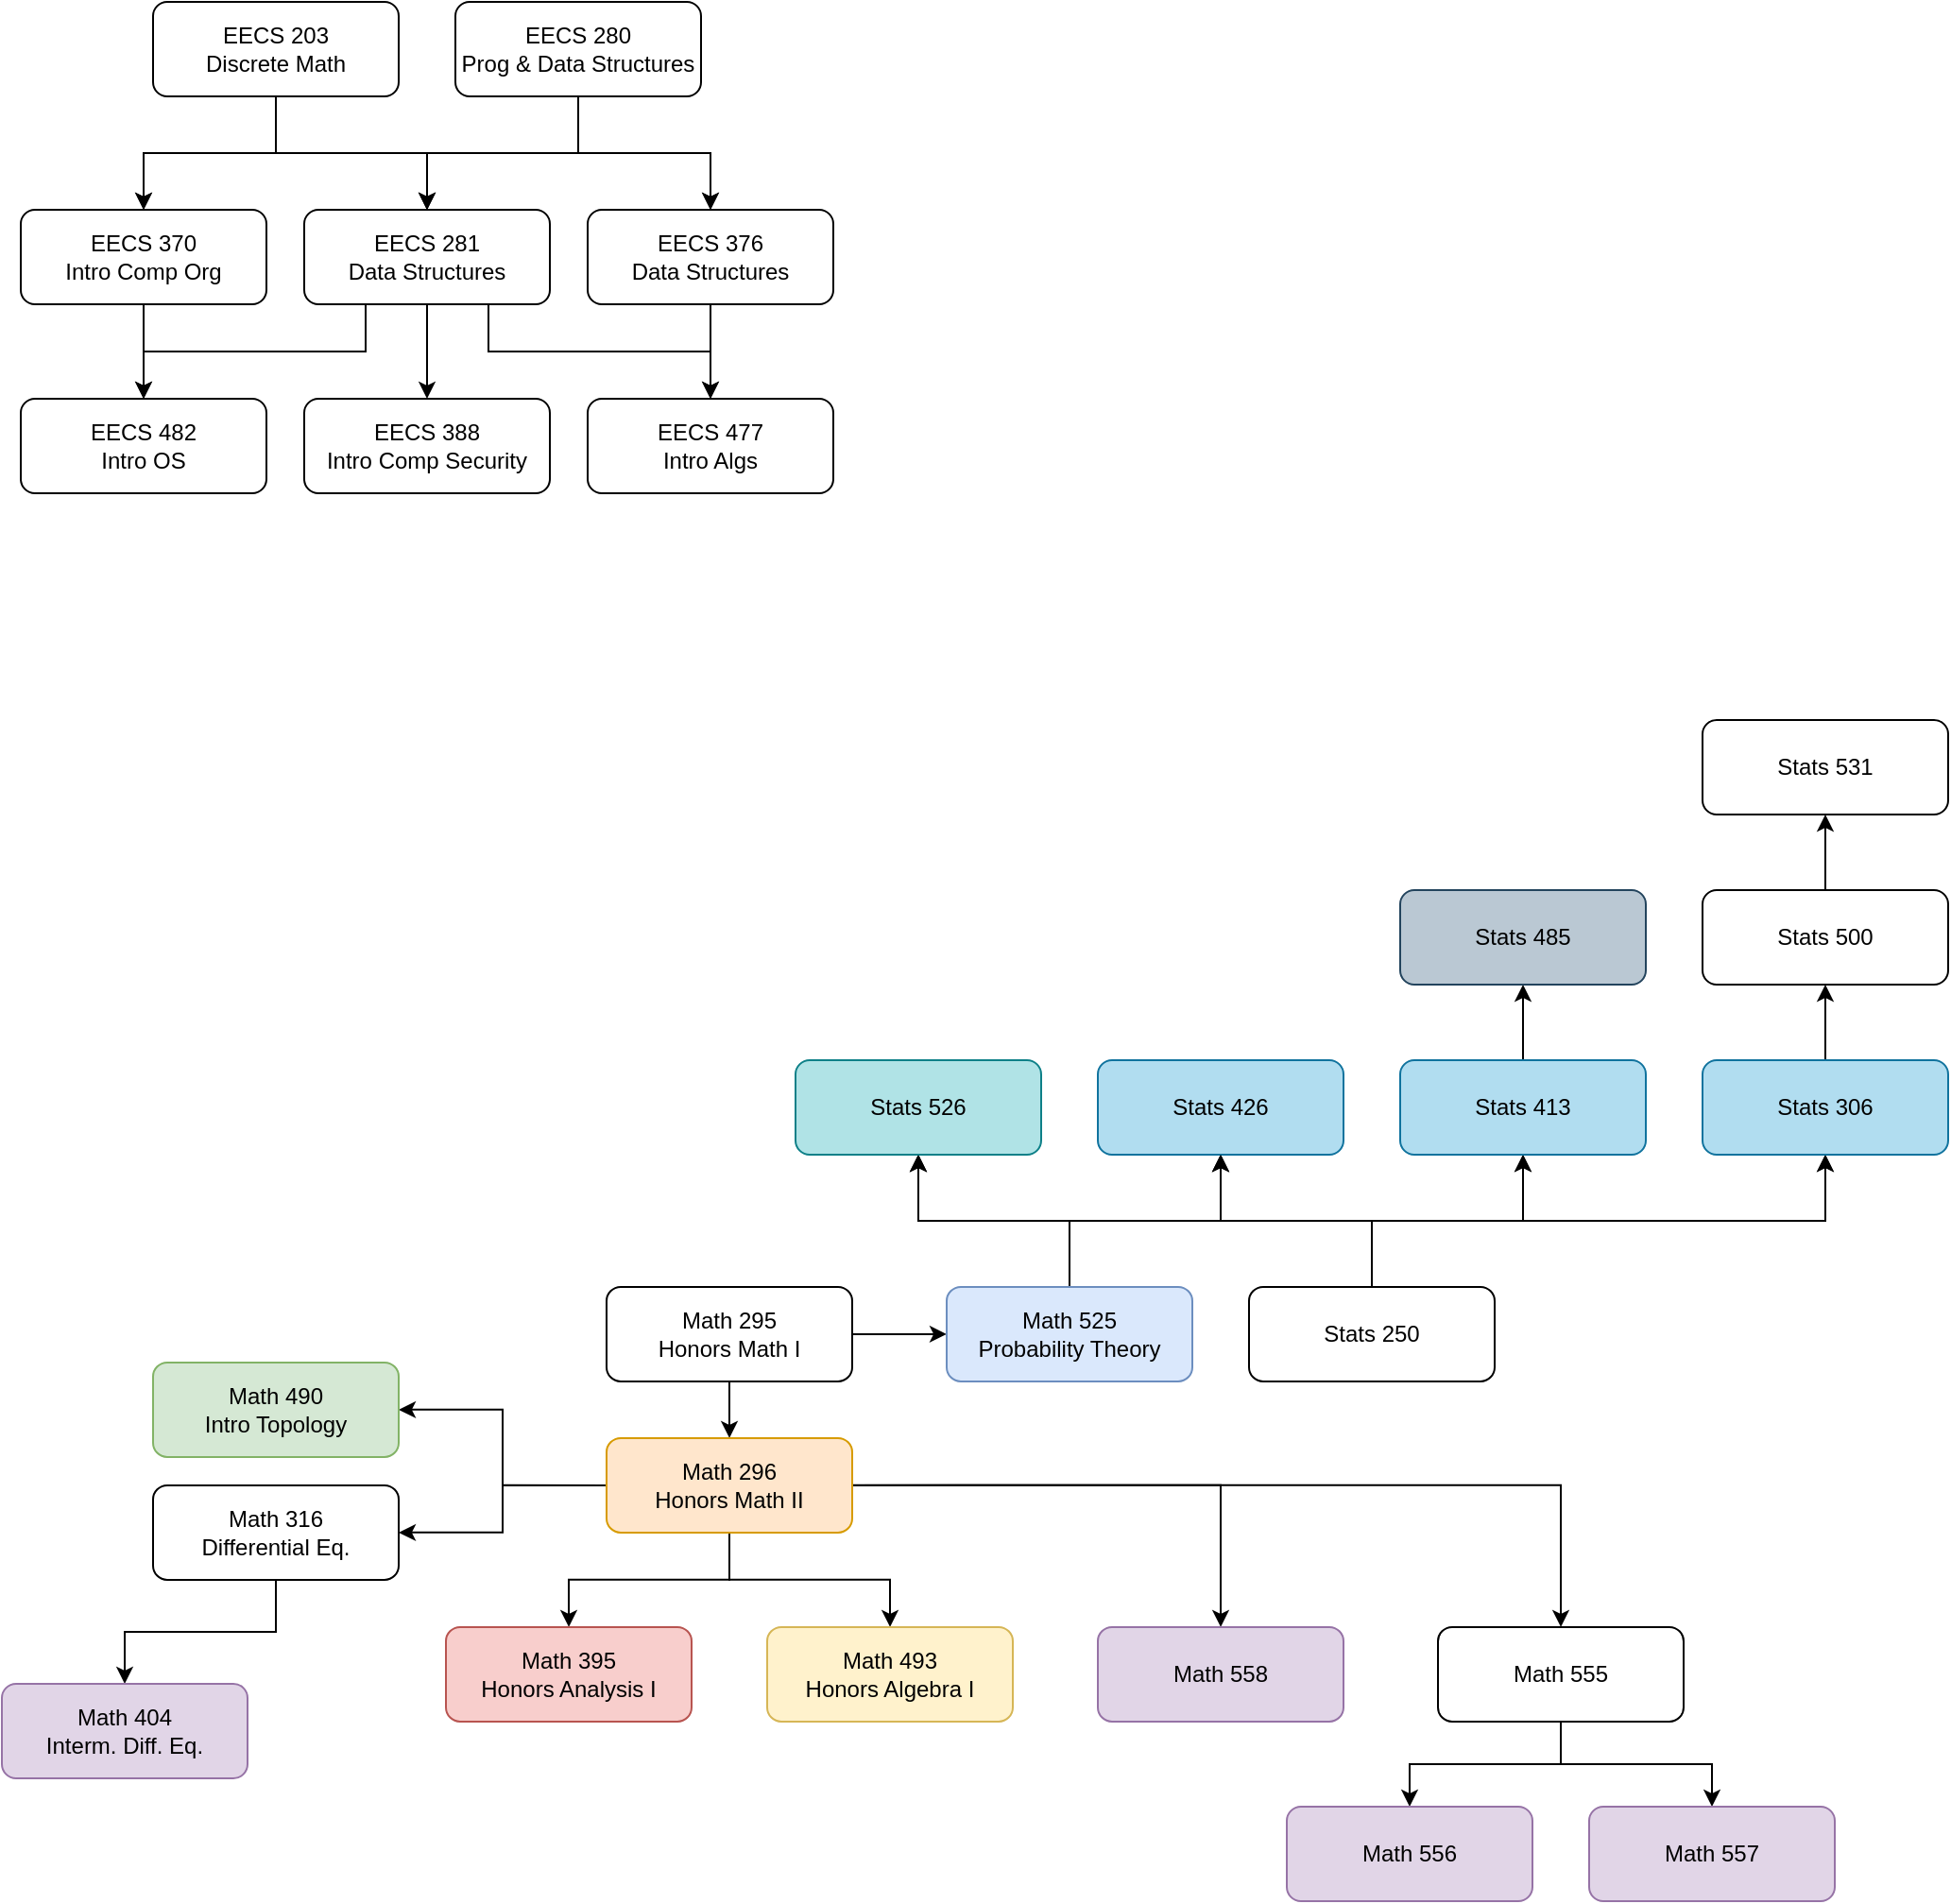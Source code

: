 <mxfile version="17.4.4" type="device"><diagram id="GoPdTXF0DmKgI1ejy2Yz" name="Page-1"><mxGraphModel dx="1293" dy="769" grid="1" gridSize="10" guides="1" tooltips="1" connect="1" arrows="1" fold="1" page="1" pageScale="1" pageWidth="1200" pageHeight="1600" math="0" shadow="0"><root><mxCell id="0"/><mxCell id="1" parent="0"/><mxCell id="5o8fWHNzmiKxbo_ArwBr-17" style="edgeStyle=orthogonalEdgeStyle;rounded=0;orthogonalLoop=1;jettySize=auto;html=1;entryX=0.5;entryY=0;entryDx=0;entryDy=0;" edge="1" parent="1" source="5o8fWHNzmiKxbo_ArwBr-1" target="5o8fWHNzmiKxbo_ArwBr-7"><mxGeometry relative="1" as="geometry"><mxPoint x="425" y="390" as="targetPoint"/></mxGeometry></mxCell><mxCell id="5o8fWHNzmiKxbo_ArwBr-18" style="edgeStyle=orthogonalEdgeStyle;rounded=0;orthogonalLoop=1;jettySize=auto;html=1;entryX=0.5;entryY=0;entryDx=0;entryDy=0;" edge="1" parent="1" source="5o8fWHNzmiKxbo_ArwBr-1" target="5o8fWHNzmiKxbo_ArwBr-9"><mxGeometry relative="1" as="geometry"/></mxCell><mxCell id="5o8fWHNzmiKxbo_ArwBr-28" style="edgeStyle=orthogonalEdgeStyle;rounded=0;orthogonalLoop=1;jettySize=auto;html=1;" edge="1" parent="1" source="5o8fWHNzmiKxbo_ArwBr-1" target="5o8fWHNzmiKxbo_ArwBr-8"><mxGeometry relative="1" as="geometry"><Array as="points"><mxPoint x="375" y="380"/><mxPoint x="145" y="380"/></Array></mxGeometry></mxCell><mxCell id="5o8fWHNzmiKxbo_ArwBr-1" value="EECS 280&lt;br&gt;Prog &amp;amp; Data Structures" style="rounded=1;whiteSpace=wrap;html=1;" vertex="1" parent="1"><mxGeometry x="310" y="300" width="130" height="50" as="geometry"/></mxCell><mxCell id="5o8fWHNzmiKxbo_ArwBr-19" style="edgeStyle=orthogonalEdgeStyle;rounded=0;orthogonalLoop=1;jettySize=auto;html=1;entryX=0.5;entryY=0;entryDx=0;entryDy=0;" edge="1" parent="1" source="5o8fWHNzmiKxbo_ArwBr-4" target="5o8fWHNzmiKxbo_ArwBr-7"><mxGeometry relative="1" as="geometry"/></mxCell><mxCell id="5o8fWHNzmiKxbo_ArwBr-20" style="edgeStyle=orthogonalEdgeStyle;rounded=0;orthogonalLoop=1;jettySize=auto;html=1;entryX=0.5;entryY=0;entryDx=0;entryDy=0;" edge="1" parent="1" source="5o8fWHNzmiKxbo_ArwBr-4" target="5o8fWHNzmiKxbo_ArwBr-8"><mxGeometry relative="1" as="geometry"/></mxCell><mxCell id="5o8fWHNzmiKxbo_ArwBr-26" style="edgeStyle=orthogonalEdgeStyle;rounded=0;orthogonalLoop=1;jettySize=auto;html=1;entryX=0.5;entryY=0;entryDx=0;entryDy=0;" edge="1" parent="1" source="5o8fWHNzmiKxbo_ArwBr-4" target="5o8fWHNzmiKxbo_ArwBr-7"><mxGeometry relative="1" as="geometry"/></mxCell><mxCell id="5o8fWHNzmiKxbo_ArwBr-27" style="edgeStyle=orthogonalEdgeStyle;rounded=0;orthogonalLoop=1;jettySize=auto;html=1;entryX=0.5;entryY=0;entryDx=0;entryDy=0;" edge="1" parent="1" source="5o8fWHNzmiKxbo_ArwBr-4" target="5o8fWHNzmiKxbo_ArwBr-9"><mxGeometry relative="1" as="geometry"><Array as="points"><mxPoint x="215" y="380"/><mxPoint x="445" y="380"/></Array></mxGeometry></mxCell><mxCell id="5o8fWHNzmiKxbo_ArwBr-4" value="EECS 203&lt;br&gt;Discrete Math" style="rounded=1;whiteSpace=wrap;html=1;" vertex="1" parent="1"><mxGeometry x="150" y="300" width="130" height="50" as="geometry"/></mxCell><mxCell id="5o8fWHNzmiKxbo_ArwBr-80" style="edgeStyle=orthogonalEdgeStyle;rounded=0;orthogonalLoop=1;jettySize=auto;html=1;entryX=0.5;entryY=0;entryDx=0;entryDy=0;" edge="1" parent="1" source="5o8fWHNzmiKxbo_ArwBr-7" target="5o8fWHNzmiKxbo_ArwBr-79"><mxGeometry relative="1" as="geometry"/></mxCell><mxCell id="5o8fWHNzmiKxbo_ArwBr-81" style="edgeStyle=orthogonalEdgeStyle;rounded=0;orthogonalLoop=1;jettySize=auto;html=1;exitX=0.25;exitY=1;exitDx=0;exitDy=0;entryX=0.5;entryY=0;entryDx=0;entryDy=0;" edge="1" parent="1" source="5o8fWHNzmiKxbo_ArwBr-7" target="5o8fWHNzmiKxbo_ArwBr-75"><mxGeometry relative="1" as="geometry"/></mxCell><mxCell id="5o8fWHNzmiKxbo_ArwBr-82" style="edgeStyle=orthogonalEdgeStyle;rounded=0;orthogonalLoop=1;jettySize=auto;html=1;exitX=0.75;exitY=1;exitDx=0;exitDy=0;entryX=0.5;entryY=0;entryDx=0;entryDy=0;" edge="1" parent="1" source="5o8fWHNzmiKxbo_ArwBr-7" target="5o8fWHNzmiKxbo_ArwBr-73"><mxGeometry relative="1" as="geometry"/></mxCell><mxCell id="5o8fWHNzmiKxbo_ArwBr-7" value="EECS 281&lt;br&gt;Data Structures" style="rounded=1;whiteSpace=wrap;html=1;" vertex="1" parent="1"><mxGeometry x="230" y="410" width="130" height="50" as="geometry"/></mxCell><mxCell id="5o8fWHNzmiKxbo_ArwBr-76" style="edgeStyle=orthogonalEdgeStyle;rounded=0;orthogonalLoop=1;jettySize=auto;html=1;exitX=0.5;exitY=1;exitDx=0;exitDy=0;entryX=0.5;entryY=0;entryDx=0;entryDy=0;" edge="1" parent="1" source="5o8fWHNzmiKxbo_ArwBr-8" target="5o8fWHNzmiKxbo_ArwBr-75"><mxGeometry relative="1" as="geometry"/></mxCell><mxCell id="5o8fWHNzmiKxbo_ArwBr-8" value="EECS 370&lt;br&gt;Intro Comp Org" style="rounded=1;whiteSpace=wrap;html=1;" vertex="1" parent="1"><mxGeometry x="80" y="410" width="130" height="50" as="geometry"/></mxCell><mxCell id="5o8fWHNzmiKxbo_ArwBr-74" style="edgeStyle=orthogonalEdgeStyle;rounded=0;orthogonalLoop=1;jettySize=auto;html=1;exitX=0.5;exitY=1;exitDx=0;exitDy=0;" edge="1" parent="1" source="5o8fWHNzmiKxbo_ArwBr-9" target="5o8fWHNzmiKxbo_ArwBr-73"><mxGeometry relative="1" as="geometry"/></mxCell><mxCell id="5o8fWHNzmiKxbo_ArwBr-9" value="EECS 376&lt;br&gt;Data Structures" style="rounded=1;whiteSpace=wrap;html=1;" vertex="1" parent="1"><mxGeometry x="380" y="410" width="130" height="50" as="geometry"/></mxCell><mxCell id="5o8fWHNzmiKxbo_ArwBr-24" style="edgeStyle=orthogonalEdgeStyle;rounded=0;orthogonalLoop=1;jettySize=auto;html=1;exitX=0.5;exitY=1;exitDx=0;exitDy=0;entryX=0.5;entryY=0;entryDx=0;entryDy=0;" edge="1" parent="1" source="5o8fWHNzmiKxbo_ArwBr-21" target="5o8fWHNzmiKxbo_ArwBr-22"><mxGeometry relative="1" as="geometry"/></mxCell><mxCell id="5o8fWHNzmiKxbo_ArwBr-30" style="edgeStyle=orthogonalEdgeStyle;rounded=0;orthogonalLoop=1;jettySize=auto;html=1;" edge="1" parent="1" source="5o8fWHNzmiKxbo_ArwBr-21" target="5o8fWHNzmiKxbo_ArwBr-29"><mxGeometry relative="1" as="geometry"/></mxCell><mxCell id="5o8fWHNzmiKxbo_ArwBr-21" value="Math 295&lt;br&gt;Honors Math I" style="rounded=1;whiteSpace=wrap;html=1;" vertex="1" parent="1"><mxGeometry x="390" y="979.94" width="130" height="50" as="geometry"/></mxCell><mxCell id="5o8fWHNzmiKxbo_ArwBr-25" value="" style="edgeStyle=orthogonalEdgeStyle;rounded=0;orthogonalLoop=1;jettySize=auto;html=1;" edge="1" parent="1" source="5o8fWHNzmiKxbo_ArwBr-22" target="5o8fWHNzmiKxbo_ArwBr-23"><mxGeometry relative="1" as="geometry"/></mxCell><mxCell id="5o8fWHNzmiKxbo_ArwBr-32" style="edgeStyle=orthogonalEdgeStyle;rounded=0;orthogonalLoop=1;jettySize=auto;html=1;exitX=0;exitY=0.5;exitDx=0;exitDy=0;entryX=1;entryY=0.5;entryDx=0;entryDy=0;" edge="1" parent="1" source="5o8fWHNzmiKxbo_ArwBr-22" target="5o8fWHNzmiKxbo_ArwBr-31"><mxGeometry relative="1" as="geometry"/></mxCell><mxCell id="5o8fWHNzmiKxbo_ArwBr-36" style="edgeStyle=orthogonalEdgeStyle;rounded=0;orthogonalLoop=1;jettySize=auto;html=1;exitX=0;exitY=0.5;exitDx=0;exitDy=0;entryX=1;entryY=0.5;entryDx=0;entryDy=0;" edge="1" parent="1" source="5o8fWHNzmiKxbo_ArwBr-22" target="5o8fWHNzmiKxbo_ArwBr-33"><mxGeometry relative="1" as="geometry"/></mxCell><mxCell id="5o8fWHNzmiKxbo_ArwBr-39" style="edgeStyle=orthogonalEdgeStyle;rounded=0;orthogonalLoop=1;jettySize=auto;html=1;exitX=0.5;exitY=1;exitDx=0;exitDy=0;" edge="1" parent="1" source="5o8fWHNzmiKxbo_ArwBr-22" target="5o8fWHNzmiKxbo_ArwBr-37"><mxGeometry relative="1" as="geometry"/></mxCell><mxCell id="5o8fWHNzmiKxbo_ArwBr-66" style="edgeStyle=orthogonalEdgeStyle;rounded=0;orthogonalLoop=1;jettySize=auto;html=1;exitX=1;exitY=0.5;exitDx=0;exitDy=0;" edge="1" parent="1" source="5o8fWHNzmiKxbo_ArwBr-22" target="5o8fWHNzmiKxbo_ArwBr-65"><mxGeometry relative="1" as="geometry"/></mxCell><mxCell id="5o8fWHNzmiKxbo_ArwBr-68" style="edgeStyle=orthogonalEdgeStyle;rounded=0;orthogonalLoop=1;jettySize=auto;html=1;entryX=0.5;entryY=0;entryDx=0;entryDy=0;" edge="1" parent="1" source="5o8fWHNzmiKxbo_ArwBr-22" target="5o8fWHNzmiKxbo_ArwBr-67"><mxGeometry relative="1" as="geometry"/></mxCell><mxCell id="5o8fWHNzmiKxbo_ArwBr-22" value="Math 296&lt;br&gt;Honors Math II" style="rounded=1;whiteSpace=wrap;html=1;fillColor=#ffe6cc;strokeColor=#d79b00;" vertex="1" parent="1"><mxGeometry x="390" y="1059.94" width="130" height="50" as="geometry"/></mxCell><mxCell id="5o8fWHNzmiKxbo_ArwBr-23" value="Math 395&lt;br&gt;Honors Analysis I" style="rounded=1;whiteSpace=wrap;html=1;fillColor=#f8cecc;strokeColor=#b85450;" vertex="1" parent="1"><mxGeometry x="305" y="1159.94" width="130" height="50" as="geometry"/></mxCell><mxCell id="5o8fWHNzmiKxbo_ArwBr-41" style="edgeStyle=orthogonalEdgeStyle;rounded=0;orthogonalLoop=1;jettySize=auto;html=1;exitX=0.5;exitY=0;exitDx=0;exitDy=0;entryX=0.5;entryY=1;entryDx=0;entryDy=0;" edge="1" parent="1" source="5o8fWHNzmiKxbo_ArwBr-29" target="5o8fWHNzmiKxbo_ArwBr-40"><mxGeometry relative="1" as="geometry"/></mxCell><mxCell id="5o8fWHNzmiKxbo_ArwBr-44" style="edgeStyle=orthogonalEdgeStyle;rounded=0;orthogonalLoop=1;jettySize=auto;html=1;exitX=0.5;exitY=0;exitDx=0;exitDy=0;entryX=0.5;entryY=1;entryDx=0;entryDy=0;" edge="1" parent="1" source="5o8fWHNzmiKxbo_ArwBr-29" target="5o8fWHNzmiKxbo_ArwBr-43"><mxGeometry relative="1" as="geometry"/></mxCell><mxCell id="5o8fWHNzmiKxbo_ArwBr-60" style="edgeStyle=orthogonalEdgeStyle;rounded=0;orthogonalLoop=1;jettySize=auto;html=1;entryX=0.5;entryY=1;entryDx=0;entryDy=0;" edge="1" parent="1" source="5o8fWHNzmiKxbo_ArwBr-29" target="5o8fWHNzmiKxbo_ArwBr-43"><mxGeometry relative="1" as="geometry"/></mxCell><mxCell id="5o8fWHNzmiKxbo_ArwBr-61" style="edgeStyle=orthogonalEdgeStyle;rounded=0;orthogonalLoop=1;jettySize=auto;html=1;entryX=0.5;entryY=1;entryDx=0;entryDy=0;" edge="1" parent="1" source="5o8fWHNzmiKxbo_ArwBr-29" target="5o8fWHNzmiKxbo_ArwBr-40"><mxGeometry relative="1" as="geometry"/></mxCell><mxCell id="5o8fWHNzmiKxbo_ArwBr-62" style="edgeStyle=orthogonalEdgeStyle;rounded=0;orthogonalLoop=1;jettySize=auto;html=1;entryX=0.5;entryY=1;entryDx=0;entryDy=0;exitX=0.5;exitY=0;exitDx=0;exitDy=0;" edge="1" parent="1" source="5o8fWHNzmiKxbo_ArwBr-29" target="5o8fWHNzmiKxbo_ArwBr-48"><mxGeometry relative="1" as="geometry"/></mxCell><mxCell id="5o8fWHNzmiKxbo_ArwBr-63" style="edgeStyle=orthogonalEdgeStyle;rounded=0;orthogonalLoop=1;jettySize=auto;html=1;entryX=0.5;entryY=1;entryDx=0;entryDy=0;exitX=0.5;exitY=0;exitDx=0;exitDy=0;" edge="1" parent="1" source="5o8fWHNzmiKxbo_ArwBr-29" target="5o8fWHNzmiKxbo_ArwBr-49"><mxGeometry relative="1" as="geometry"/></mxCell><mxCell id="5o8fWHNzmiKxbo_ArwBr-29" value="Math 525&lt;br&gt;Probability Theory" style="rounded=1;whiteSpace=wrap;html=1;fillColor=#dae8fc;strokeColor=#6c8ebf;" vertex="1" parent="1"><mxGeometry x="570" y="979.94" width="130" height="50" as="geometry"/></mxCell><mxCell id="5o8fWHNzmiKxbo_ArwBr-31" value="Math 490&lt;br&gt;Intro Topology" style="rounded=1;whiteSpace=wrap;html=1;fillColor=#d5e8d4;strokeColor=#82b366;" vertex="1" parent="1"><mxGeometry x="150" y="1019.94" width="130" height="50" as="geometry"/></mxCell><mxCell id="5o8fWHNzmiKxbo_ArwBr-35" style="edgeStyle=orthogonalEdgeStyle;rounded=0;orthogonalLoop=1;jettySize=auto;html=1;" edge="1" parent="1" source="5o8fWHNzmiKxbo_ArwBr-33" target="5o8fWHNzmiKxbo_ArwBr-34"><mxGeometry relative="1" as="geometry"/></mxCell><mxCell id="5o8fWHNzmiKxbo_ArwBr-33" value="Math 316&lt;br&gt;Differential Eq." style="rounded=1;whiteSpace=wrap;html=1;" vertex="1" parent="1"><mxGeometry x="150" y="1084.94" width="130" height="50" as="geometry"/></mxCell><mxCell id="5o8fWHNzmiKxbo_ArwBr-34" value="Math 404&lt;br&gt;Interm. Diff. Eq." style="rounded=1;whiteSpace=wrap;html=1;fillColor=#e1d5e7;strokeColor=#9673a6;" vertex="1" parent="1"><mxGeometry x="70" y="1190" width="130" height="50" as="geometry"/></mxCell><mxCell id="5o8fWHNzmiKxbo_ArwBr-37" value="Math 493&lt;br&gt;Honors Algebra I" style="rounded=1;whiteSpace=wrap;html=1;fillColor=#fff2cc;strokeColor=#d6b656;" vertex="1" parent="1"><mxGeometry x="475" y="1159.94" width="130" height="50" as="geometry"/></mxCell><mxCell id="5o8fWHNzmiKxbo_ArwBr-40" value="Stats 426" style="rounded=1;whiteSpace=wrap;html=1;fillColor=#b1ddf0;strokeColor=#10739e;" vertex="1" parent="1"><mxGeometry x="650" y="860" width="130" height="50" as="geometry"/></mxCell><mxCell id="5o8fWHNzmiKxbo_ArwBr-45" style="edgeStyle=orthogonalEdgeStyle;rounded=0;orthogonalLoop=1;jettySize=auto;html=1;entryX=0.5;entryY=1;entryDx=0;entryDy=0;" edge="1" parent="1" source="5o8fWHNzmiKxbo_ArwBr-42" target="5o8fWHNzmiKxbo_ArwBr-40"><mxGeometry relative="1" as="geometry"/></mxCell><mxCell id="5o8fWHNzmiKxbo_ArwBr-47" style="edgeStyle=orthogonalEdgeStyle;rounded=0;orthogonalLoop=1;jettySize=auto;html=1;exitX=0.5;exitY=0;exitDx=0;exitDy=0;entryX=0.5;entryY=1;entryDx=0;entryDy=0;" edge="1" parent="1" source="5o8fWHNzmiKxbo_ArwBr-42" target="5o8fWHNzmiKxbo_ArwBr-43"><mxGeometry relative="1" as="geometry"/></mxCell><mxCell id="5o8fWHNzmiKxbo_ArwBr-56" style="edgeStyle=orthogonalEdgeStyle;rounded=0;orthogonalLoop=1;jettySize=auto;html=1;entryX=0.5;entryY=1;entryDx=0;entryDy=0;" edge="1" parent="1" source="5o8fWHNzmiKxbo_ArwBr-42" target="5o8fWHNzmiKxbo_ArwBr-48"><mxGeometry relative="1" as="geometry"/></mxCell><mxCell id="5o8fWHNzmiKxbo_ArwBr-59" style="edgeStyle=orthogonalEdgeStyle;rounded=0;orthogonalLoop=1;jettySize=auto;html=1;entryX=0.5;entryY=1;entryDx=0;entryDy=0;exitX=0.5;exitY=0;exitDx=0;exitDy=0;" edge="1" parent="1" source="5o8fWHNzmiKxbo_ArwBr-42" target="5o8fWHNzmiKxbo_ArwBr-49"><mxGeometry relative="1" as="geometry"/></mxCell><mxCell id="5o8fWHNzmiKxbo_ArwBr-42" value="Stats 250" style="rounded=1;whiteSpace=wrap;html=1;" vertex="1" parent="1"><mxGeometry x="730" y="979.94" width="130" height="50" as="geometry"/></mxCell><mxCell id="5o8fWHNzmiKxbo_ArwBr-43" value="Stats 526" style="rounded=1;whiteSpace=wrap;html=1;fillColor=#b0e3e6;strokeColor=#0e8088;" vertex="1" parent="1"><mxGeometry x="490" y="860" width="130" height="50" as="geometry"/></mxCell><mxCell id="5o8fWHNzmiKxbo_ArwBr-55" value="" style="edgeStyle=orthogonalEdgeStyle;rounded=0;orthogonalLoop=1;jettySize=auto;html=1;" edge="1" parent="1" source="5o8fWHNzmiKxbo_ArwBr-48" target="5o8fWHNzmiKxbo_ArwBr-50"><mxGeometry relative="1" as="geometry"/></mxCell><mxCell id="5o8fWHNzmiKxbo_ArwBr-48" value="Stats 413" style="rounded=1;whiteSpace=wrap;html=1;fillColor=#b1ddf0;strokeColor=#10739e;" vertex="1" parent="1"><mxGeometry x="810" y="860" width="130" height="50" as="geometry"/></mxCell><mxCell id="5o8fWHNzmiKxbo_ArwBr-53" style="edgeStyle=orthogonalEdgeStyle;rounded=0;orthogonalLoop=1;jettySize=auto;html=1;exitX=0.5;exitY=0;exitDx=0;exitDy=0;entryX=0.5;entryY=1;entryDx=0;entryDy=0;" edge="1" parent="1" source="5o8fWHNzmiKxbo_ArwBr-49" target="5o8fWHNzmiKxbo_ArwBr-51"><mxGeometry relative="1" as="geometry"/></mxCell><mxCell id="5o8fWHNzmiKxbo_ArwBr-49" value="Stats 306" style="rounded=1;whiteSpace=wrap;html=1;fillColor=#b1ddf0;strokeColor=#10739e;" vertex="1" parent="1"><mxGeometry x="970" y="860" width="130" height="50" as="geometry"/></mxCell><mxCell id="5o8fWHNzmiKxbo_ArwBr-50" value="Stats 485" style="rounded=1;whiteSpace=wrap;html=1;fillColor=#bac8d3;strokeColor=#23445d;" vertex="1" parent="1"><mxGeometry x="810" y="770" width="130" height="50" as="geometry"/></mxCell><mxCell id="5o8fWHNzmiKxbo_ArwBr-54" value="" style="edgeStyle=orthogonalEdgeStyle;rounded=0;orthogonalLoop=1;jettySize=auto;html=1;" edge="1" parent="1" source="5o8fWHNzmiKxbo_ArwBr-51" target="5o8fWHNzmiKxbo_ArwBr-52"><mxGeometry relative="1" as="geometry"/></mxCell><mxCell id="5o8fWHNzmiKxbo_ArwBr-51" value="Stats 500" style="rounded=1;whiteSpace=wrap;html=1;" vertex="1" parent="1"><mxGeometry x="970" y="770" width="130" height="50" as="geometry"/></mxCell><mxCell id="5o8fWHNzmiKxbo_ArwBr-52" value="Stats 531" style="rounded=1;whiteSpace=wrap;html=1;" vertex="1" parent="1"><mxGeometry x="970" y="680" width="130" height="50" as="geometry"/></mxCell><mxCell id="5o8fWHNzmiKxbo_ArwBr-65" value="Math 558" style="rounded=1;whiteSpace=wrap;html=1;fillColor=#e1d5e7;strokeColor=#9673a6;" vertex="1" parent="1"><mxGeometry x="650" y="1159.94" width="130" height="50" as="geometry"/></mxCell><mxCell id="5o8fWHNzmiKxbo_ArwBr-71" style="edgeStyle=orthogonalEdgeStyle;rounded=0;orthogonalLoop=1;jettySize=auto;html=1;entryX=0.5;entryY=0;entryDx=0;entryDy=0;" edge="1" parent="1" source="5o8fWHNzmiKxbo_ArwBr-67" target="5o8fWHNzmiKxbo_ArwBr-69"><mxGeometry relative="1" as="geometry"/></mxCell><mxCell id="5o8fWHNzmiKxbo_ArwBr-72" style="edgeStyle=orthogonalEdgeStyle;rounded=0;orthogonalLoop=1;jettySize=auto;html=1;" edge="1" parent="1" source="5o8fWHNzmiKxbo_ArwBr-67" target="5o8fWHNzmiKxbo_ArwBr-70"><mxGeometry relative="1" as="geometry"/></mxCell><mxCell id="5o8fWHNzmiKxbo_ArwBr-67" value="Math 555" style="rounded=1;whiteSpace=wrap;html=1;" vertex="1" parent="1"><mxGeometry x="830" y="1159.94" width="130" height="50" as="geometry"/></mxCell><mxCell id="5o8fWHNzmiKxbo_ArwBr-69" value="Math 556" style="rounded=1;whiteSpace=wrap;html=1;fillColor=#e1d5e7;strokeColor=#9673a6;" vertex="1" parent="1"><mxGeometry x="750" y="1255" width="130" height="50" as="geometry"/></mxCell><mxCell id="5o8fWHNzmiKxbo_ArwBr-70" value="Math 557" style="rounded=1;whiteSpace=wrap;html=1;fillColor=#e1d5e7;strokeColor=#9673a6;" vertex="1" parent="1"><mxGeometry x="910" y="1255" width="130" height="50" as="geometry"/></mxCell><mxCell id="5o8fWHNzmiKxbo_ArwBr-73" value="EECS 477&lt;br&gt;Intro Algs" style="rounded=1;whiteSpace=wrap;html=1;" vertex="1" parent="1"><mxGeometry x="380" y="510" width="130" height="50" as="geometry"/></mxCell><mxCell id="5o8fWHNzmiKxbo_ArwBr-75" value="EECS 482&lt;br&gt;Intro OS" style="rounded=1;whiteSpace=wrap;html=1;" vertex="1" parent="1"><mxGeometry x="80" y="510" width="130" height="50" as="geometry"/></mxCell><mxCell id="5o8fWHNzmiKxbo_ArwBr-79" value="EECS 388&lt;br&gt;Intro Comp Security" style="rounded=1;whiteSpace=wrap;html=1;" vertex="1" parent="1"><mxGeometry x="230" y="510" width="130" height="50" as="geometry"/></mxCell></root></mxGraphModel></diagram></mxfile>